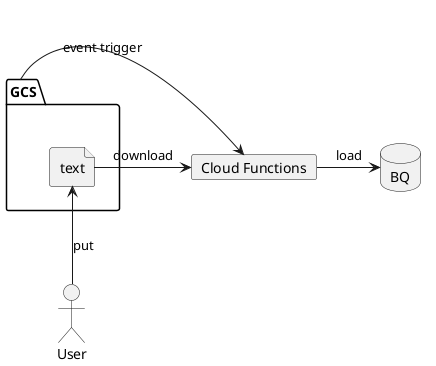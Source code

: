 @startuml
actor User as user
package "GCS" as gcs {
    file text
}

card "Cloud Functions" as cf
database BQ as bq


user -up-> text : put
gcs -> cf : event trigger
text -> cf : download
cf -> bq : load
@enduml